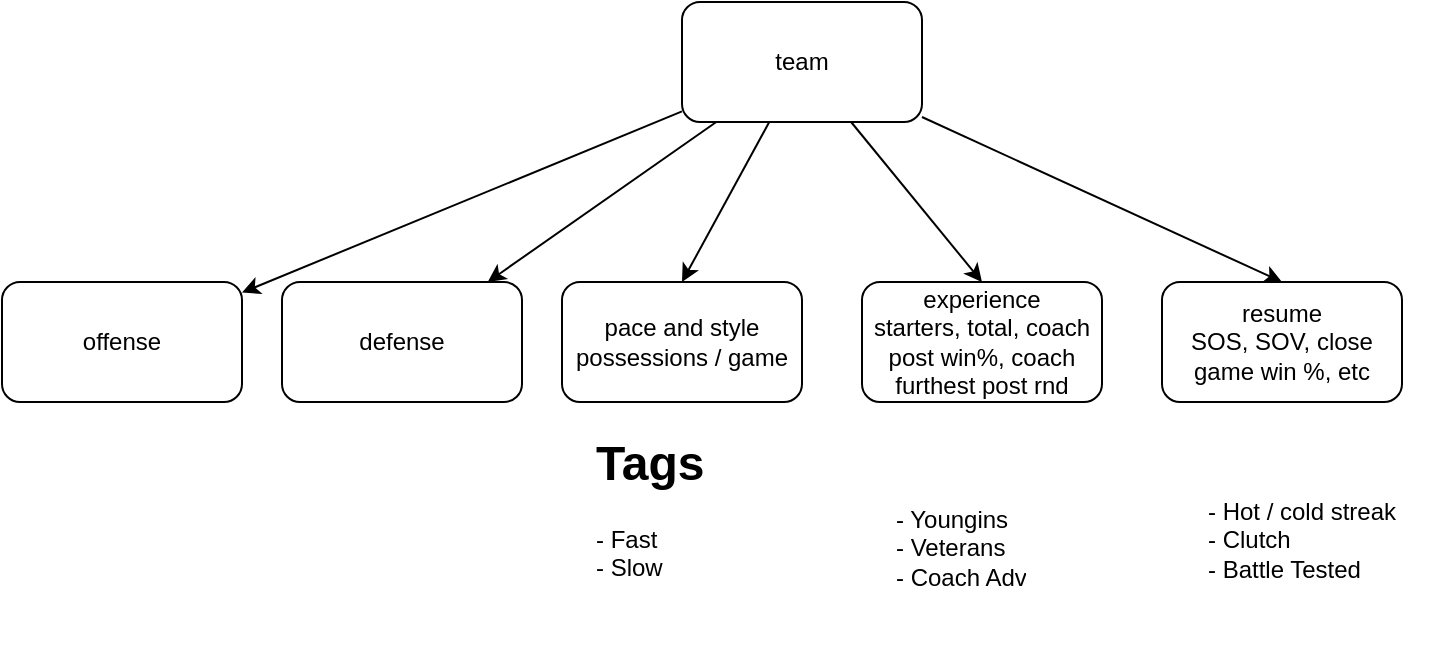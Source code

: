 <mxfile>
    <diagram id="yyMMOZpSvX1GIcgjscbT" name="Page-1">
        <mxGraphModel dx="925" dy="750" grid="1" gridSize="10" guides="1" tooltips="1" connect="1" arrows="1" fold="1" page="1" pageScale="1" pageWidth="850" pageHeight="1100" math="0" shadow="0">
            <root>
                <mxCell id="0"/>
                <mxCell id="1" parent="0"/>
                <mxCell id="4" value="" style="edgeStyle=none;html=1;" edge="1" parent="1" source="2" target="3">
                    <mxGeometry relative="1" as="geometry"/>
                </mxCell>
                <mxCell id="6" value="" style="edgeStyle=none;html=1;" edge="1" parent="1" source="2" target="5">
                    <mxGeometry relative="1" as="geometry"/>
                </mxCell>
                <mxCell id="9" style="edgeStyle=none;html=1;entryX=0.5;entryY=0;entryDx=0;entryDy=0;" edge="1" parent="1" source="2" target="8">
                    <mxGeometry relative="1" as="geometry"/>
                </mxCell>
                <mxCell id="11" style="edgeStyle=none;html=1;entryX=0.5;entryY=0;entryDx=0;entryDy=0;" edge="1" parent="1" source="2" target="10">
                    <mxGeometry relative="1" as="geometry"/>
                </mxCell>
                <mxCell id="13" style="edgeStyle=none;html=1;entryX=0.5;entryY=0;entryDx=0;entryDy=0;" edge="1" parent="1" source="2" target="12">
                    <mxGeometry relative="1" as="geometry"/>
                </mxCell>
                <mxCell id="2" value="team" style="rounded=1;whiteSpace=wrap;html=1;" vertex="1" parent="1">
                    <mxGeometry x="380" y="220" width="120" height="60" as="geometry"/>
                </mxCell>
                <mxCell id="3" value="offense" style="whiteSpace=wrap;html=1;rounded=1;" vertex="1" parent="1">
                    <mxGeometry x="40" y="360" width="120" height="60" as="geometry"/>
                </mxCell>
                <mxCell id="5" value="defense" style="whiteSpace=wrap;html=1;rounded=1;" vertex="1" parent="1">
                    <mxGeometry x="180" y="360" width="120" height="60" as="geometry"/>
                </mxCell>
                <mxCell id="8" value="pace and style&lt;div&gt;possessions / game&lt;/div&gt;" style="whiteSpace=wrap;html=1;rounded=1;" vertex="1" parent="1">
                    <mxGeometry x="320" y="360" width="120" height="60" as="geometry"/>
                </mxCell>
                <mxCell id="10" value="experience&lt;div&gt;starters, total, coach post win%, coach furthest post rnd&lt;/div&gt;" style="whiteSpace=wrap;html=1;rounded=1;" vertex="1" parent="1">
                    <mxGeometry x="470" y="360" width="120" height="60" as="geometry"/>
                </mxCell>
                <mxCell id="12" value="resume&lt;div&gt;SOS, SOV, close game win %, etc&lt;/div&gt;" style="whiteSpace=wrap;html=1;rounded=1;" vertex="1" parent="1">
                    <mxGeometry x="620" y="360" width="120" height="60" as="geometry"/>
                </mxCell>
                <mxCell id="14" value="&lt;h1 style=&quot;margin-top: 0px;&quot;&gt;&lt;br&gt;&lt;/h1&gt;&lt;div&gt;- Youngins&lt;/div&gt;&lt;div&gt;- Veterans&lt;/div&gt;&lt;div&gt;- Coach Adv&lt;/div&gt;" style="text;html=1;whiteSpace=wrap;overflow=hidden;rounded=0;" vertex="1" parent="1">
                    <mxGeometry x="485" y="420" width="90" height="120" as="geometry"/>
                </mxCell>
                <mxCell id="16" value="&lt;h1 style=&quot;margin-top: 0px;&quot;&gt;Tags&lt;/h1&gt;&lt;div&gt;- Fast&lt;/div&gt;&lt;div&gt;- Slow&lt;/div&gt;" style="text;html=1;whiteSpace=wrap;overflow=hidden;rounded=0;" vertex="1" parent="1">
                    <mxGeometry x="335" y="430" width="90" height="120" as="geometry"/>
                </mxCell>
                <mxCell id="18" value="&lt;h1 style=&quot;scrollbar-color: light-dark(#e2e2e2, #4b4b4b)&lt;br/&gt;&#x9;&#x9;&#x9;&#x9;&#x9;light-dark(#fbfbfb, var(--dark-panel-color)); text-align: left; margin-top: 0px;&quot;&gt;&lt;div style=&quot;scrollbar-color: light-dark(#e2e2e2, #4b4b4b)&lt;br/&gt;&#x9;&#x9;&#x9;&#x9;&#x9;light-dark(#fbfbfb, var(--dark-panel-color)); font-size: 12px; font-weight: 400;&quot;&gt;&lt;br class=&quot;Apple-interchange-newline&quot;&gt;- Hot / cold streak&lt;/div&gt;&lt;div style=&quot;scrollbar-color: light-dark(#e2e2e2, #4b4b4b)&lt;br/&gt;&#x9;&#x9;&#x9;&#x9;&#x9;light-dark(#fbfbfb, var(--dark-panel-color)); font-size: 12px; font-weight: 400;&quot;&gt;- Clutch&lt;/div&gt;&lt;div style=&quot;scrollbar-color: light-dark(#e2e2e2, #4b4b4b)&lt;br/&gt;&#x9;&#x9;&#x9;&#x9;&#x9;light-dark(#fbfbfb, var(--dark-panel-color)); font-size: 12px; font-weight: 400;&quot;&gt;&lt;span style=&quot;background-color: transparent;&quot;&gt;- Battle Tested&lt;/span&gt;&lt;br&gt;&lt;/div&gt;&lt;/h1&gt;" style="text;html=1;align=center;verticalAlign=middle;whiteSpace=wrap;rounded=0;" vertex="1" parent="1">
                    <mxGeometry x="620" y="470" width="140" height="40" as="geometry"/>
                </mxCell>
            </root>
        </mxGraphModel>
    </diagram>
</mxfile>
